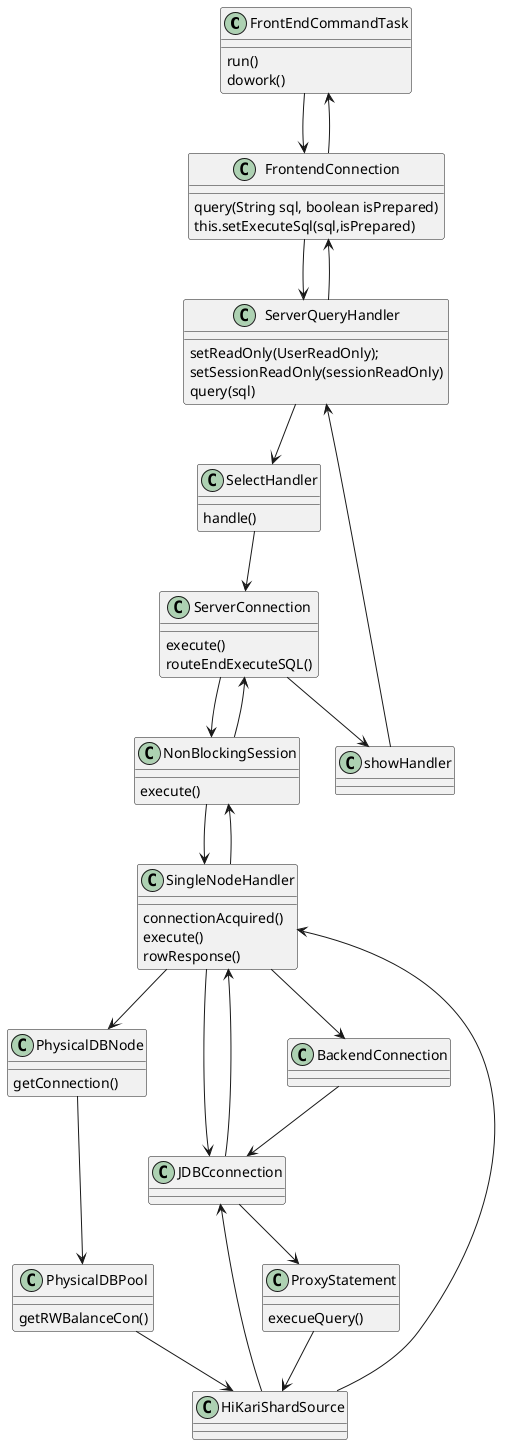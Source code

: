 @startuml
class FrontEndCommandTask{
run()
dowork()
}


class FrontendConnection {
query(String sql, boolean isPrepared)
this.setExecuteSql(sql,isPrepared)
}

class ServerQueryHandler {
setReadOnly(UserReadOnly);
setSessionReadOnly(sessionReadOnly)
query(sql)
}

class SelectHandler{
handle()
}

class ServerConnection
{
execute()
routeEndExecuteSQL()
}



class NonBlockingSession{
execute()
}


class SingleNodeHandler{
connectionAcquired()
execute()
rowResponse()
}

class PhysicalDBNode{
getConnection()
}

class PhysicalDBPool{
getRWBalanceCon()
}

class ProxyStatement{
execueQuery()
}


FrontEndCommandTask-->FrontendConnection
FrontendConnection--> ServerQueryHandler
ServerQueryHandler--> SelectHandler
SelectHandler--> ServerConnection
ServerConnection-->NonBlockingSession
NonBlockingSession-->SingleNodeHandler
SingleNodeHandler-->PhysicalDBNode
PhysicalDBNode-->PhysicalDBPool
PhysicalDBPool-->HiKariShardSource
HiKariShardSource-->JDBCconnection
HiKariShardSource-->SingleNodeHandler
SingleNodeHandler-->BackendConnection
BackendConnection-->JDBCconnection
JDBCconnection-->ProxyStatement
ProxyStatement-->HiKariShardSource
JDBCconnection-->SingleNodeHandler
SingleNodeHandler-->JDBCconnection

SingleNodeHandler-->NonBlockingSession
NonBlockingSession-->ServerConnection
ServerConnection-->showHandler
showHandler-->ServerQueryHandler
ServerQueryHandler-->FrontendConnection
FrontendConnection-->FrontEndCommandTask

@enduml